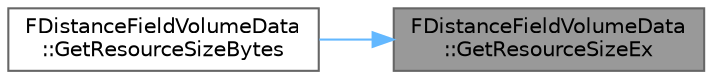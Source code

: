 digraph "FDistanceFieldVolumeData::GetResourceSizeEx"
{
 // INTERACTIVE_SVG=YES
 // LATEX_PDF_SIZE
  bgcolor="transparent";
  edge [fontname=Helvetica,fontsize=10,labelfontname=Helvetica,labelfontsize=10];
  node [fontname=Helvetica,fontsize=10,shape=box,height=0.2,width=0.4];
  rankdir="RL";
  Node1 [id="Node000001",label="FDistanceFieldVolumeData\l::GetResourceSizeEx",height=0.2,width=0.4,color="gray40", fillcolor="grey60", style="filled", fontcolor="black",tooltip=" "];
  Node1 -> Node2 [id="edge1_Node000001_Node000002",dir="back",color="steelblue1",style="solid",tooltip=" "];
  Node2 [id="Node000002",label="FDistanceFieldVolumeData\l::GetResourceSizeBytes",height=0.2,width=0.4,color="grey40", fillcolor="white", style="filled",URL="$d9/ddb/classFDistanceFieldVolumeData.html#a4ab456a2f58e7ee36ab852d9fb98c4e7",tooltip=" "];
}
